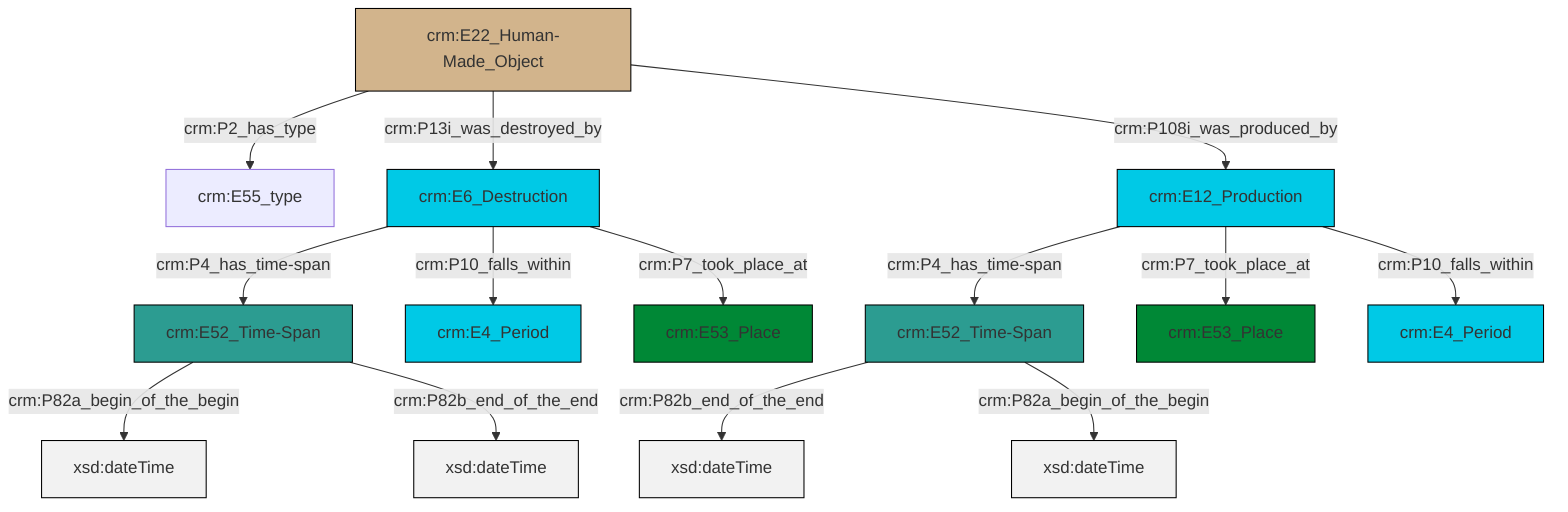graph TD
classDef Literal fill:#f2f2f2,stroke:#000000;
classDef CRM_Entity fill:#FFFFFF,stroke:#000000;
classDef Temporal_Entity fill:#00C9E6, stroke:#000000;
classDef Type fill:#E18312, stroke:#000000;
classDef Time-Span fill:#2C9C91, stroke:#000000;
classDef Appellation fill:#FFEB7F, stroke:#000000;
classDef Place fill:#008836, stroke:#000000;
classDef Persistent_Item fill:#B266B2, stroke:#000000;
classDef Conceptual_Object fill:#FFD700, stroke:#000000;
classDef Physical_Thing fill:#D2B48C, stroke:#000000;
classDef Actor fill:#f58aad, stroke:#000000;
classDef PC_Classes fill:#4ce600, stroke:#000000;
classDef Multi fill:#cccccc,stroke:#000000;

4["crm:E52_Time-Span"]:::Time-Span -->|crm:P82a_begin_of_the_begin| 5[xsd:dateTime]:::Literal
6["crm:E22_Human-Made_Object"]:::Physical_Thing -->|crm:P2_has_type| 7["crm:E55_type"]:::Default
2["crm:E6_Destruction"]:::Temporal_Entity -->|crm:P4_has_time-span| 4["crm:E52_Time-Span"]:::Time-Span
6["crm:E22_Human-Made_Object"]:::Physical_Thing -->|crm:P13i_was_destroyed_by| 2["crm:E6_Destruction"]:::Temporal_Entity
2["crm:E6_Destruction"]:::Temporal_Entity -->|crm:P10_falls_within| 11["crm:E4_Period"]:::Temporal_Entity
4["crm:E52_Time-Span"]:::Time-Span -->|crm:P82b_end_of_the_end| 12[xsd:dateTime]:::Literal
13["crm:E12_Production"]:::Temporal_Entity -->|crm:P4_has_time-span| 14["crm:E52_Time-Span"]:::Time-Span
14["crm:E52_Time-Span"]:::Time-Span -->|crm:P82b_end_of_the_end| 15[xsd:dateTime]:::Literal
6["crm:E22_Human-Made_Object"]:::Physical_Thing -->|crm:P108i_was_produced_by| 13["crm:E12_Production"]:::Temporal_Entity
13["crm:E12_Production"]:::Temporal_Entity -->|crm:P7_took_place_at| 0["crm:E53_Place"]:::Place
13["crm:E12_Production"]:::Temporal_Entity -->|crm:P10_falls_within| 20["crm:E4_Period"]:::Temporal_Entity
2["crm:E6_Destruction"]:::Temporal_Entity -->|crm:P7_took_place_at| 8["crm:E53_Place"]:::Place
14["crm:E52_Time-Span"]:::Time-Span -->|crm:P82a_begin_of_the_begin| 23[xsd:dateTime]:::Literal